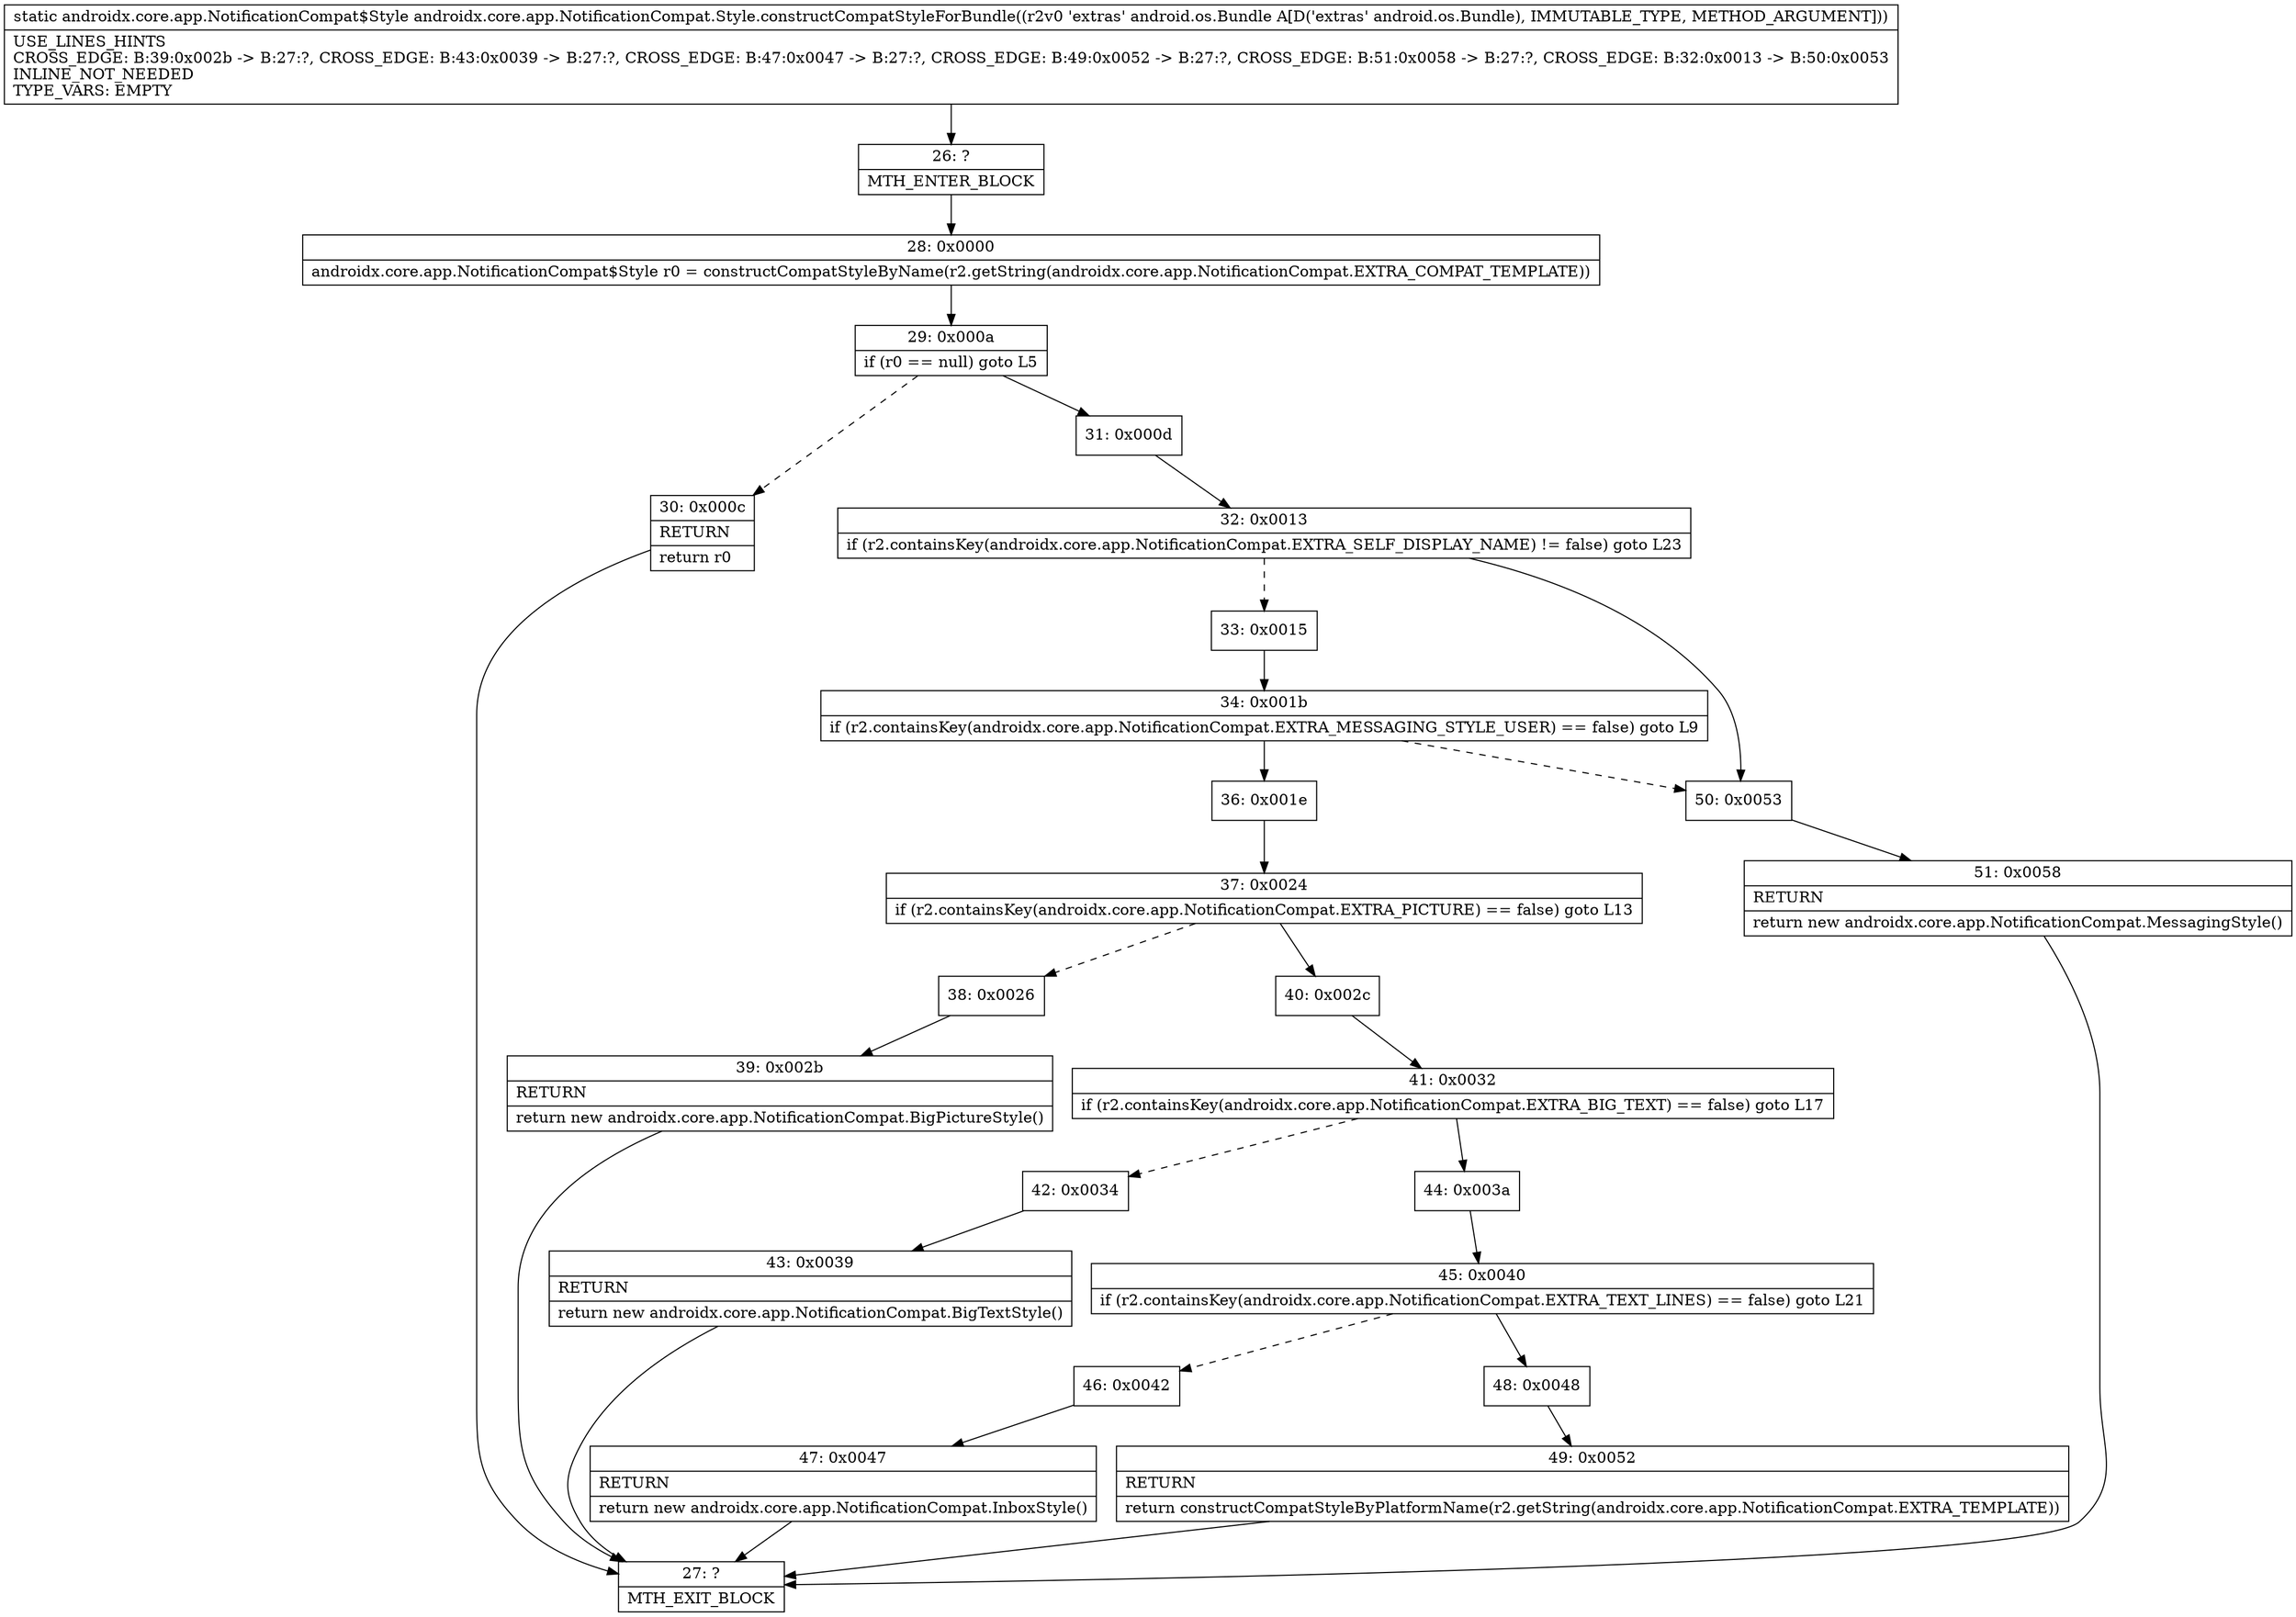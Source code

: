 digraph "CFG forandroidx.core.app.NotificationCompat.Style.constructCompatStyleForBundle(Landroid\/os\/Bundle;)Landroidx\/core\/app\/NotificationCompat$Style;" {
Node_26 [shape=record,label="{26\:\ ?|MTH_ENTER_BLOCK\l}"];
Node_28 [shape=record,label="{28\:\ 0x0000|androidx.core.app.NotificationCompat$Style r0 = constructCompatStyleByName(r2.getString(androidx.core.app.NotificationCompat.EXTRA_COMPAT_TEMPLATE))\l}"];
Node_29 [shape=record,label="{29\:\ 0x000a|if (r0 == null) goto L5\l}"];
Node_30 [shape=record,label="{30\:\ 0x000c|RETURN\l|return r0\l}"];
Node_27 [shape=record,label="{27\:\ ?|MTH_EXIT_BLOCK\l}"];
Node_31 [shape=record,label="{31\:\ 0x000d}"];
Node_32 [shape=record,label="{32\:\ 0x0013|if (r2.containsKey(androidx.core.app.NotificationCompat.EXTRA_SELF_DISPLAY_NAME) != false) goto L23\l}"];
Node_33 [shape=record,label="{33\:\ 0x0015}"];
Node_34 [shape=record,label="{34\:\ 0x001b|if (r2.containsKey(androidx.core.app.NotificationCompat.EXTRA_MESSAGING_STYLE_USER) == false) goto L9\l}"];
Node_36 [shape=record,label="{36\:\ 0x001e}"];
Node_37 [shape=record,label="{37\:\ 0x0024|if (r2.containsKey(androidx.core.app.NotificationCompat.EXTRA_PICTURE) == false) goto L13\l}"];
Node_38 [shape=record,label="{38\:\ 0x0026}"];
Node_39 [shape=record,label="{39\:\ 0x002b|RETURN\l|return new androidx.core.app.NotificationCompat.BigPictureStyle()\l}"];
Node_40 [shape=record,label="{40\:\ 0x002c}"];
Node_41 [shape=record,label="{41\:\ 0x0032|if (r2.containsKey(androidx.core.app.NotificationCompat.EXTRA_BIG_TEXT) == false) goto L17\l}"];
Node_42 [shape=record,label="{42\:\ 0x0034}"];
Node_43 [shape=record,label="{43\:\ 0x0039|RETURN\l|return new androidx.core.app.NotificationCompat.BigTextStyle()\l}"];
Node_44 [shape=record,label="{44\:\ 0x003a}"];
Node_45 [shape=record,label="{45\:\ 0x0040|if (r2.containsKey(androidx.core.app.NotificationCompat.EXTRA_TEXT_LINES) == false) goto L21\l}"];
Node_46 [shape=record,label="{46\:\ 0x0042}"];
Node_47 [shape=record,label="{47\:\ 0x0047|RETURN\l|return new androidx.core.app.NotificationCompat.InboxStyle()\l}"];
Node_48 [shape=record,label="{48\:\ 0x0048}"];
Node_49 [shape=record,label="{49\:\ 0x0052|RETURN\l|return constructCompatStyleByPlatformName(r2.getString(androidx.core.app.NotificationCompat.EXTRA_TEMPLATE))\l}"];
Node_50 [shape=record,label="{50\:\ 0x0053}"];
Node_51 [shape=record,label="{51\:\ 0x0058|RETURN\l|return new androidx.core.app.NotificationCompat.MessagingStyle()\l}"];
MethodNode[shape=record,label="{static androidx.core.app.NotificationCompat$Style androidx.core.app.NotificationCompat.Style.constructCompatStyleForBundle((r2v0 'extras' android.os.Bundle A[D('extras' android.os.Bundle), IMMUTABLE_TYPE, METHOD_ARGUMENT]))  | USE_LINES_HINTS\lCROSS_EDGE: B:39:0x002b \-\> B:27:?, CROSS_EDGE: B:43:0x0039 \-\> B:27:?, CROSS_EDGE: B:47:0x0047 \-\> B:27:?, CROSS_EDGE: B:49:0x0052 \-\> B:27:?, CROSS_EDGE: B:51:0x0058 \-\> B:27:?, CROSS_EDGE: B:32:0x0013 \-\> B:50:0x0053\lINLINE_NOT_NEEDED\lTYPE_VARS: EMPTY\l}"];
MethodNode -> Node_26;Node_26 -> Node_28;
Node_28 -> Node_29;
Node_29 -> Node_30[style=dashed];
Node_29 -> Node_31;
Node_30 -> Node_27;
Node_31 -> Node_32;
Node_32 -> Node_33[style=dashed];
Node_32 -> Node_50;
Node_33 -> Node_34;
Node_34 -> Node_36;
Node_34 -> Node_50[style=dashed];
Node_36 -> Node_37;
Node_37 -> Node_38[style=dashed];
Node_37 -> Node_40;
Node_38 -> Node_39;
Node_39 -> Node_27;
Node_40 -> Node_41;
Node_41 -> Node_42[style=dashed];
Node_41 -> Node_44;
Node_42 -> Node_43;
Node_43 -> Node_27;
Node_44 -> Node_45;
Node_45 -> Node_46[style=dashed];
Node_45 -> Node_48;
Node_46 -> Node_47;
Node_47 -> Node_27;
Node_48 -> Node_49;
Node_49 -> Node_27;
Node_50 -> Node_51;
Node_51 -> Node_27;
}

